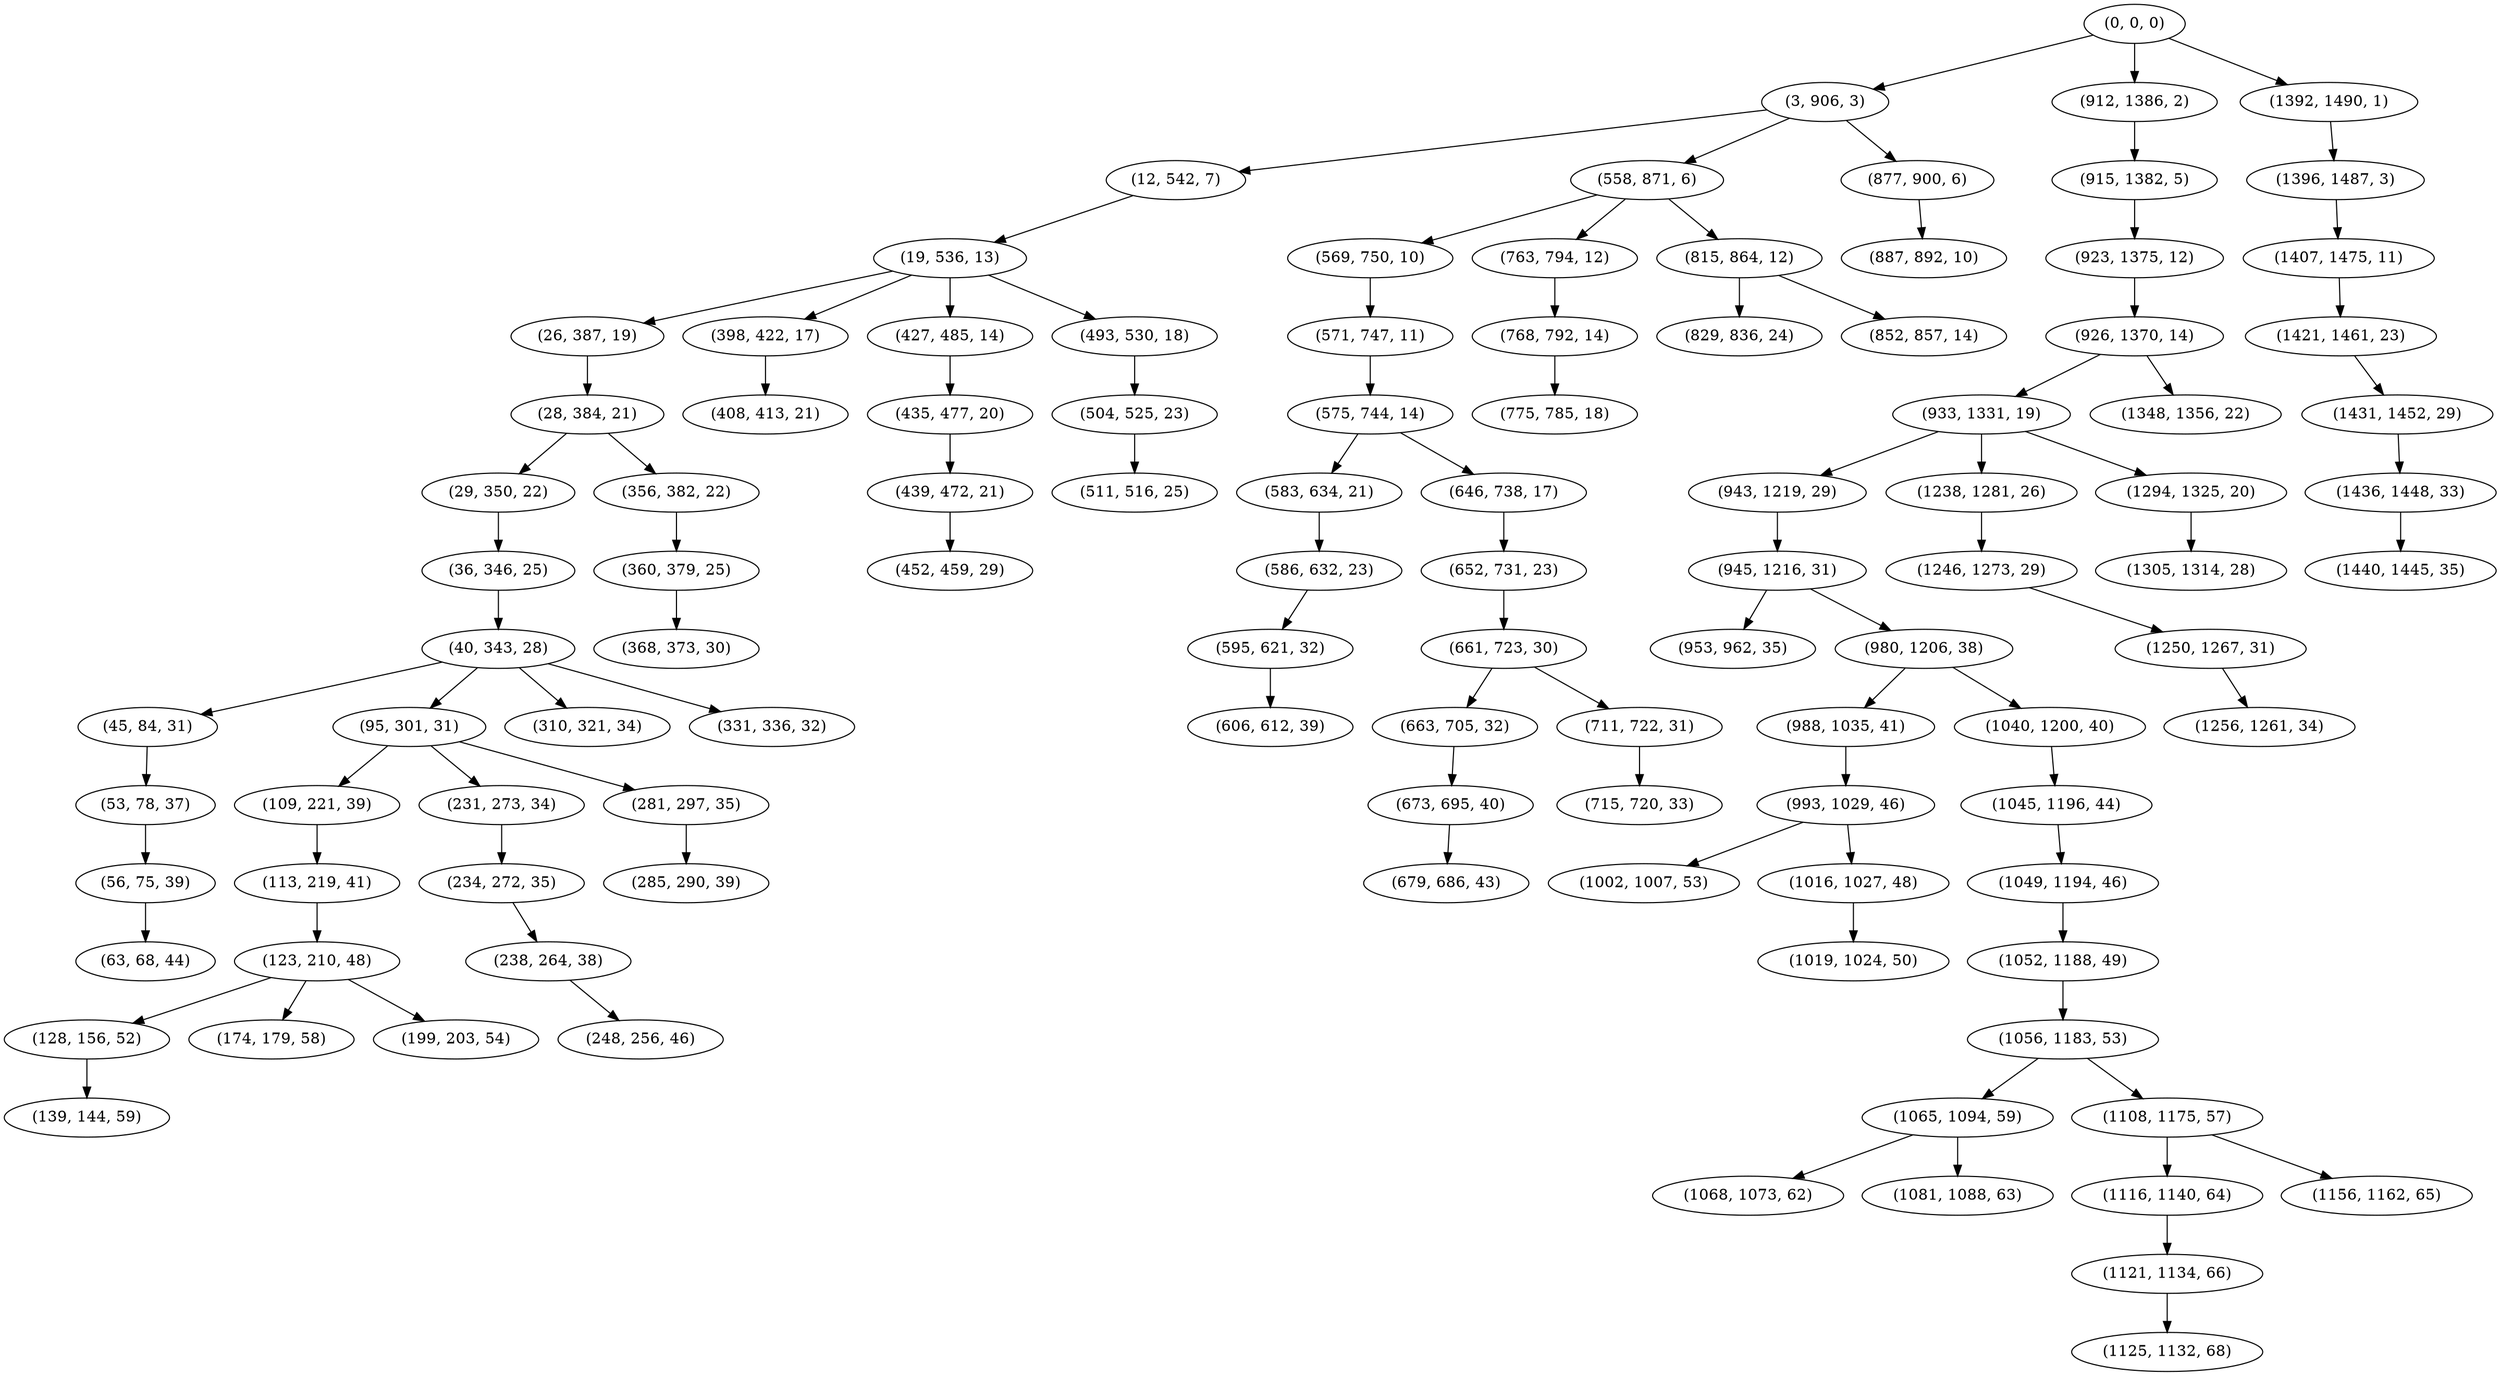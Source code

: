 digraph tree {
    "(0, 0, 0)";
    "(3, 906, 3)";
    "(12, 542, 7)";
    "(19, 536, 13)";
    "(26, 387, 19)";
    "(28, 384, 21)";
    "(29, 350, 22)";
    "(36, 346, 25)";
    "(40, 343, 28)";
    "(45, 84, 31)";
    "(53, 78, 37)";
    "(56, 75, 39)";
    "(63, 68, 44)";
    "(95, 301, 31)";
    "(109, 221, 39)";
    "(113, 219, 41)";
    "(123, 210, 48)";
    "(128, 156, 52)";
    "(139, 144, 59)";
    "(174, 179, 58)";
    "(199, 203, 54)";
    "(231, 273, 34)";
    "(234, 272, 35)";
    "(238, 264, 38)";
    "(248, 256, 46)";
    "(281, 297, 35)";
    "(285, 290, 39)";
    "(310, 321, 34)";
    "(331, 336, 32)";
    "(356, 382, 22)";
    "(360, 379, 25)";
    "(368, 373, 30)";
    "(398, 422, 17)";
    "(408, 413, 21)";
    "(427, 485, 14)";
    "(435, 477, 20)";
    "(439, 472, 21)";
    "(452, 459, 29)";
    "(493, 530, 18)";
    "(504, 525, 23)";
    "(511, 516, 25)";
    "(558, 871, 6)";
    "(569, 750, 10)";
    "(571, 747, 11)";
    "(575, 744, 14)";
    "(583, 634, 21)";
    "(586, 632, 23)";
    "(595, 621, 32)";
    "(606, 612, 39)";
    "(646, 738, 17)";
    "(652, 731, 23)";
    "(661, 723, 30)";
    "(663, 705, 32)";
    "(673, 695, 40)";
    "(679, 686, 43)";
    "(711, 722, 31)";
    "(715, 720, 33)";
    "(763, 794, 12)";
    "(768, 792, 14)";
    "(775, 785, 18)";
    "(815, 864, 12)";
    "(829, 836, 24)";
    "(852, 857, 14)";
    "(877, 900, 6)";
    "(887, 892, 10)";
    "(912, 1386, 2)";
    "(915, 1382, 5)";
    "(923, 1375, 12)";
    "(926, 1370, 14)";
    "(933, 1331, 19)";
    "(943, 1219, 29)";
    "(945, 1216, 31)";
    "(953, 962, 35)";
    "(980, 1206, 38)";
    "(988, 1035, 41)";
    "(993, 1029, 46)";
    "(1002, 1007, 53)";
    "(1016, 1027, 48)";
    "(1019, 1024, 50)";
    "(1040, 1200, 40)";
    "(1045, 1196, 44)";
    "(1049, 1194, 46)";
    "(1052, 1188, 49)";
    "(1056, 1183, 53)";
    "(1065, 1094, 59)";
    "(1068, 1073, 62)";
    "(1081, 1088, 63)";
    "(1108, 1175, 57)";
    "(1116, 1140, 64)";
    "(1121, 1134, 66)";
    "(1125, 1132, 68)";
    "(1156, 1162, 65)";
    "(1238, 1281, 26)";
    "(1246, 1273, 29)";
    "(1250, 1267, 31)";
    "(1256, 1261, 34)";
    "(1294, 1325, 20)";
    "(1305, 1314, 28)";
    "(1348, 1356, 22)";
    "(1392, 1490, 1)";
    "(1396, 1487, 3)";
    "(1407, 1475, 11)";
    "(1421, 1461, 23)";
    "(1431, 1452, 29)";
    "(1436, 1448, 33)";
    "(1440, 1445, 35)";
    "(0, 0, 0)" -> "(3, 906, 3)";
    "(0, 0, 0)" -> "(912, 1386, 2)";
    "(0, 0, 0)" -> "(1392, 1490, 1)";
    "(3, 906, 3)" -> "(12, 542, 7)";
    "(3, 906, 3)" -> "(558, 871, 6)";
    "(3, 906, 3)" -> "(877, 900, 6)";
    "(12, 542, 7)" -> "(19, 536, 13)";
    "(19, 536, 13)" -> "(26, 387, 19)";
    "(19, 536, 13)" -> "(398, 422, 17)";
    "(19, 536, 13)" -> "(427, 485, 14)";
    "(19, 536, 13)" -> "(493, 530, 18)";
    "(26, 387, 19)" -> "(28, 384, 21)";
    "(28, 384, 21)" -> "(29, 350, 22)";
    "(28, 384, 21)" -> "(356, 382, 22)";
    "(29, 350, 22)" -> "(36, 346, 25)";
    "(36, 346, 25)" -> "(40, 343, 28)";
    "(40, 343, 28)" -> "(45, 84, 31)";
    "(40, 343, 28)" -> "(95, 301, 31)";
    "(40, 343, 28)" -> "(310, 321, 34)";
    "(40, 343, 28)" -> "(331, 336, 32)";
    "(45, 84, 31)" -> "(53, 78, 37)";
    "(53, 78, 37)" -> "(56, 75, 39)";
    "(56, 75, 39)" -> "(63, 68, 44)";
    "(95, 301, 31)" -> "(109, 221, 39)";
    "(95, 301, 31)" -> "(231, 273, 34)";
    "(95, 301, 31)" -> "(281, 297, 35)";
    "(109, 221, 39)" -> "(113, 219, 41)";
    "(113, 219, 41)" -> "(123, 210, 48)";
    "(123, 210, 48)" -> "(128, 156, 52)";
    "(123, 210, 48)" -> "(174, 179, 58)";
    "(123, 210, 48)" -> "(199, 203, 54)";
    "(128, 156, 52)" -> "(139, 144, 59)";
    "(231, 273, 34)" -> "(234, 272, 35)";
    "(234, 272, 35)" -> "(238, 264, 38)";
    "(238, 264, 38)" -> "(248, 256, 46)";
    "(281, 297, 35)" -> "(285, 290, 39)";
    "(356, 382, 22)" -> "(360, 379, 25)";
    "(360, 379, 25)" -> "(368, 373, 30)";
    "(398, 422, 17)" -> "(408, 413, 21)";
    "(427, 485, 14)" -> "(435, 477, 20)";
    "(435, 477, 20)" -> "(439, 472, 21)";
    "(439, 472, 21)" -> "(452, 459, 29)";
    "(493, 530, 18)" -> "(504, 525, 23)";
    "(504, 525, 23)" -> "(511, 516, 25)";
    "(558, 871, 6)" -> "(569, 750, 10)";
    "(558, 871, 6)" -> "(763, 794, 12)";
    "(558, 871, 6)" -> "(815, 864, 12)";
    "(569, 750, 10)" -> "(571, 747, 11)";
    "(571, 747, 11)" -> "(575, 744, 14)";
    "(575, 744, 14)" -> "(583, 634, 21)";
    "(575, 744, 14)" -> "(646, 738, 17)";
    "(583, 634, 21)" -> "(586, 632, 23)";
    "(586, 632, 23)" -> "(595, 621, 32)";
    "(595, 621, 32)" -> "(606, 612, 39)";
    "(646, 738, 17)" -> "(652, 731, 23)";
    "(652, 731, 23)" -> "(661, 723, 30)";
    "(661, 723, 30)" -> "(663, 705, 32)";
    "(661, 723, 30)" -> "(711, 722, 31)";
    "(663, 705, 32)" -> "(673, 695, 40)";
    "(673, 695, 40)" -> "(679, 686, 43)";
    "(711, 722, 31)" -> "(715, 720, 33)";
    "(763, 794, 12)" -> "(768, 792, 14)";
    "(768, 792, 14)" -> "(775, 785, 18)";
    "(815, 864, 12)" -> "(829, 836, 24)";
    "(815, 864, 12)" -> "(852, 857, 14)";
    "(877, 900, 6)" -> "(887, 892, 10)";
    "(912, 1386, 2)" -> "(915, 1382, 5)";
    "(915, 1382, 5)" -> "(923, 1375, 12)";
    "(923, 1375, 12)" -> "(926, 1370, 14)";
    "(926, 1370, 14)" -> "(933, 1331, 19)";
    "(926, 1370, 14)" -> "(1348, 1356, 22)";
    "(933, 1331, 19)" -> "(943, 1219, 29)";
    "(933, 1331, 19)" -> "(1238, 1281, 26)";
    "(933, 1331, 19)" -> "(1294, 1325, 20)";
    "(943, 1219, 29)" -> "(945, 1216, 31)";
    "(945, 1216, 31)" -> "(953, 962, 35)";
    "(945, 1216, 31)" -> "(980, 1206, 38)";
    "(980, 1206, 38)" -> "(988, 1035, 41)";
    "(980, 1206, 38)" -> "(1040, 1200, 40)";
    "(988, 1035, 41)" -> "(993, 1029, 46)";
    "(993, 1029, 46)" -> "(1002, 1007, 53)";
    "(993, 1029, 46)" -> "(1016, 1027, 48)";
    "(1016, 1027, 48)" -> "(1019, 1024, 50)";
    "(1040, 1200, 40)" -> "(1045, 1196, 44)";
    "(1045, 1196, 44)" -> "(1049, 1194, 46)";
    "(1049, 1194, 46)" -> "(1052, 1188, 49)";
    "(1052, 1188, 49)" -> "(1056, 1183, 53)";
    "(1056, 1183, 53)" -> "(1065, 1094, 59)";
    "(1056, 1183, 53)" -> "(1108, 1175, 57)";
    "(1065, 1094, 59)" -> "(1068, 1073, 62)";
    "(1065, 1094, 59)" -> "(1081, 1088, 63)";
    "(1108, 1175, 57)" -> "(1116, 1140, 64)";
    "(1108, 1175, 57)" -> "(1156, 1162, 65)";
    "(1116, 1140, 64)" -> "(1121, 1134, 66)";
    "(1121, 1134, 66)" -> "(1125, 1132, 68)";
    "(1238, 1281, 26)" -> "(1246, 1273, 29)";
    "(1246, 1273, 29)" -> "(1250, 1267, 31)";
    "(1250, 1267, 31)" -> "(1256, 1261, 34)";
    "(1294, 1325, 20)" -> "(1305, 1314, 28)";
    "(1392, 1490, 1)" -> "(1396, 1487, 3)";
    "(1396, 1487, 3)" -> "(1407, 1475, 11)";
    "(1407, 1475, 11)" -> "(1421, 1461, 23)";
    "(1421, 1461, 23)" -> "(1431, 1452, 29)";
    "(1431, 1452, 29)" -> "(1436, 1448, 33)";
    "(1436, 1448, 33)" -> "(1440, 1445, 35)";
}
